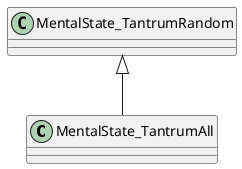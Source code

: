 @startuml
class MentalState_TantrumAll {
}
MentalState_TantrumRandom <|-- MentalState_TantrumAll
@enduml
